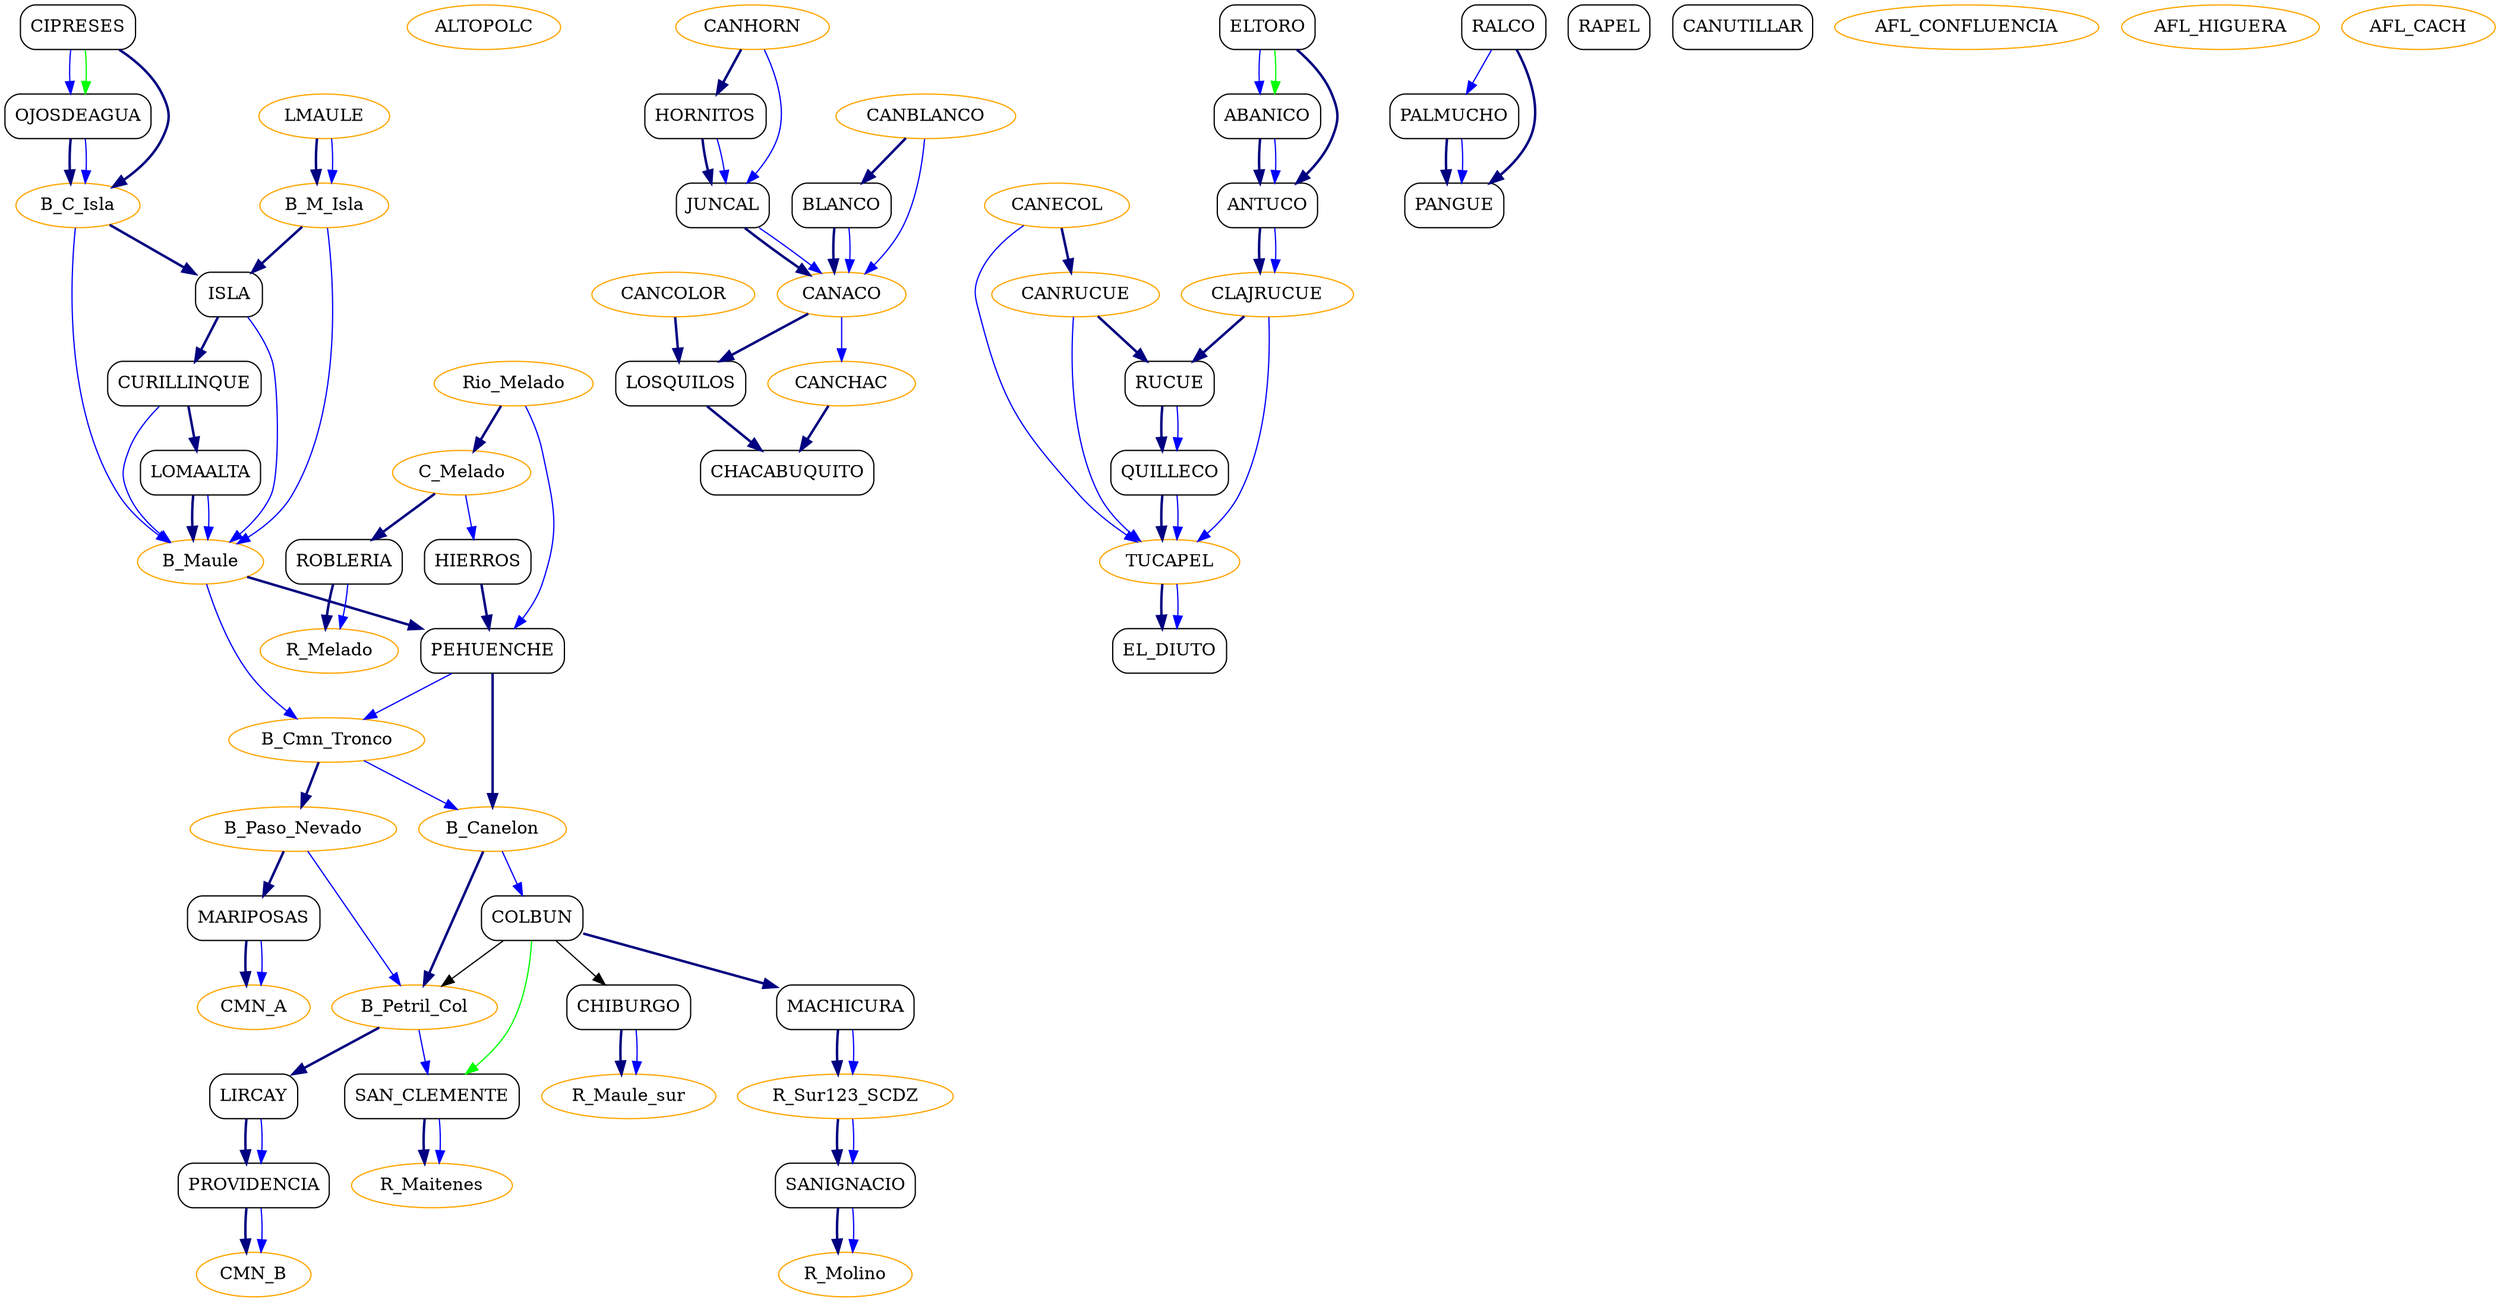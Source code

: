digraph G {
node[shape=ellipse,color=orange,comment="confluence"] B_M_Isla;
node[shape=box,style=rounded,color=black,comment="generator"] OJOSDEAGUA;
node[shape=ellipse,color=orange,comment="confluence"] B_C_Isla;
node[shape=box,style=rounded,color=black,comment="generator"] ISLA;
node[shape=box,style=rounded,color=black,comment="generator"] CURILLINQUE;
node[shape=box,style=rounded,color=black,comment="generator"] LOMAALTA;
node[shape=ellipse,color=orange,comment="confluence"] B_Maule;
node[shape=box,style=rounded,color=black,comment="generator"] SAN_CLEMENTE;
node[shape=ellipse,color=orange,comment="confluence"] Rio_Melado;
node[shape=ellipse,color=orange,comment="confluence"] R_Maitenes;
node[shape=ellipse,color=orange,comment="confluence"] C_Melado;
node[shape=box,style=rounded,color=black,comment="generator"] MACHICURA;
node[shape=box,style=rounded,color=black,comment="generator"] ROBLERIA;
node[shape=ellipse,color=orange,comment="confluence"] R_Sur123_SCDZ;
node[shape=box,style=rounded,color=black,comment="generator"] SANIGNACIO;
node[shape=ellipse,color=orange,comment="confluence"] R_Molino;
node[shape=ellipse,color=orange,comment="confluence"] ALTOPOLC;
node[shape=box,style=rounded,color=black,comment="generator"] BLANCO;
node[shape=box,style=rounded,color=black,comment="generator"] ABANICO;
node[shape=ellipse,color=orange,comment="confluence"] CANACO;
node[shape=box,style=rounded,color=black,comment="generator"] ANTUCO;
node[shape=ellipse,color=orange,comment="confluence"] CANCOLOR;
node[shape=ellipse,color=orange,comment="confluence"] CANECOL;
node[shape=box,style=rounded,color=black,comment="generator"] LOSQUILOS;
node[shape=ellipse,color=orange,comment="confluence"] CANCHAC;
node[shape=box,style=rounded,color=black,comment="generator"] CHACABUQUITO;
node[shape=box,style=rounded,color=black,comment="generator"] PALMUCHO;
node[shape=ellipse,color=orange,comment="confluence"] LMAULE;
node[shape=box,style=rounded,color=black,comment="generator"] MARIPOSAS;
node[shape=box,style=rounded,color=black,comment="generator"] CIPRESES;
node[shape=box,style=rounded,color=black,comment="generator"] LIRCAY;
node[shape=box,style=rounded,color=black,comment="generator"] PEHUENCHE;
node[shape=box,style=rounded,color=black,comment="generator"] PROVIDENCIA;
node[shape=box,style=rounded,color=black,comment="generator"] COLBUN;
node[shape=box,style=rounded,color=black,comment="generator"] ELTORO;
node[shape=box,style=rounded,color=black,comment="generator"] RAPEL;
node[shape=box,style=rounded,color=black,comment="generator"] CANUTILLAR;
node[shape=box,style=rounded,color=black,comment="generator"] RALCO;
node[shape=box,style=rounded,color=black,comment="generator"] PANGUE;
node[shape=ellipse,color=orange,comment="confluence"] R_Melado;
node[shape=box,style=rounded,color=black,comment="generator"] HIERROS;
node[shape=ellipse,color=orange,comment="confluence"] B_Canelon;
node[shape=ellipse,color=orange,comment="confluence"] B_Cmn_Tronco;
node[shape=ellipse,color=orange,comment="confluence"] B_Petril_Col;
node[shape=ellipse,color=orange,comment="confluence"] B_Paso_Nevado;
node[shape=ellipse,color=orange,comment="confluence"] CMN_A;
node[shape=ellipse,color=orange,comment="confluence"] CANRUCUE;
node[shape=ellipse,color=orange,comment="confluence"] CMN_B;
node[shape=ellipse,color=orange,comment="confluence"] CLAJRUCUE;
node[shape=box,style=rounded,color=black,comment="generator"] CHIBURGO;
node[shape=box,style=rounded,color=black,comment="generator"] RUCUE;
node[shape=ellipse,color=orange,comment="confluence"] R_Maule_sur;
node[shape=box,style=rounded,color=black,comment="generator"] QUILLECO;
node[shape=ellipse,color=orange,comment="confluence"] TUCAPEL;
node[shape=box,style=rounded,color=black,comment="generator"] EL_DIUTO;
node[shape=ellipse,color=orange,comment="confluence"] CANHORN;
node[shape=ellipse,color=orange,comment="confluence"] AFL_CONFLUENCIA;
node[shape=box,style=rounded,color=black,comment="generator"] HORNITOS;
node[shape=ellipse,color=orange,comment="confluence"] AFL_HIGUERA;
node[shape=box,style=rounded,color=black,comment="generator"] JUNCAL;
node[shape=ellipse,color=orange,comment="confluence"] AFL_CACH;
node[shape=ellipse,color=orange,comment="confluence"] CANBLANCO;
B_M_Isla -> ISLA [color="navy", penwidth=2];
B_M_Isla -> B_Maule [color="blue", penwidth=1];
OJOSDEAGUA -> B_C_Isla [color="navy", penwidth=2];
OJOSDEAGUA -> B_C_Isla [color="blue", penwidth=1];
B_C_Isla -> ISLA [color="navy", penwidth=2];
B_C_Isla -> B_Maule [color="blue", penwidth=1];
ISLA -> CURILLINQUE [color="navy", penwidth=2];
ISLA -> B_Maule [color="blue", penwidth=1];
CURILLINQUE -> LOMAALTA [color="navy", penwidth=2];
CURILLINQUE -> B_Maule [color="blue", penwidth=1];
LOMAALTA -> B_Maule [color="navy", penwidth=2];
LOMAALTA -> B_Maule [color="blue", penwidth=1];
B_Maule -> PEHUENCHE [color="navy", penwidth=2];
B_Maule -> B_Cmn_Tronco [color="blue", penwidth=1];
SAN_CLEMENTE -> R_Maitenes [color="navy", penwidth=2];
SAN_CLEMENTE -> R_Maitenes [color="blue", penwidth=1];
Rio_Melado -> C_Melado [color="navy", penwidth=2];
Rio_Melado -> PEHUENCHE [color="blue", penwidth=1];
C_Melado -> ROBLERIA [color="navy", penwidth=2];
C_Melado -> HIERROS [color="blue", penwidth=1];
MACHICURA -> R_Sur123_SCDZ [color="navy", penwidth=2];
MACHICURA -> R_Sur123_SCDZ [color="blue", penwidth=1];
ROBLERIA -> R_Melado [color="navy", penwidth=2];
ROBLERIA -> R_Melado [color="blue", penwidth=1];
R_Sur123_SCDZ -> SANIGNACIO [color="navy", penwidth=2];
R_Sur123_SCDZ -> SANIGNACIO [color="blue", penwidth=1];
SANIGNACIO -> R_Molino [color="navy", penwidth=2];
SANIGNACIO -> R_Molino [color="blue", penwidth=1];
BLANCO -> CANACO [color="navy", penwidth=2];
BLANCO -> CANACO [color="blue", penwidth=1];
ABANICO -> ANTUCO [color="navy", penwidth=2];
ABANICO -> ANTUCO [color="blue", penwidth=1];
CANACO -> LOSQUILOS [color="navy", penwidth=2];
CANACO -> CANCHAC [color="blue", penwidth=1];
ANTUCO -> CLAJRUCUE [color="navy", penwidth=2];
ANTUCO -> CLAJRUCUE [color="blue", penwidth=1];
CANCOLOR -> LOSQUILOS [color="navy", penwidth=2];
CANECOL -> CANRUCUE [color="navy", penwidth=2];
CANECOL -> TUCAPEL [color="blue", penwidth=1];
LOSQUILOS -> CHACABUQUITO [color="navy", penwidth=2];
CANCHAC -> CHACABUQUITO [color="navy", penwidth=2];
PALMUCHO -> PANGUE [color="navy", penwidth=2];
PALMUCHO -> PANGUE [color="blue", penwidth=1];
LMAULE -> B_M_Isla [color="navy", penwidth=2];
LMAULE -> B_M_Isla [color="blue", penwidth=1];
MARIPOSAS -> CMN_A [color="navy", penwidth=2];
MARIPOSAS -> CMN_A [color="blue", penwidth=1];
CIPRESES -> B_C_Isla [color="navy", penwidth=2];
CIPRESES -> OJOSDEAGUA [color="blue", penwidth=1];
LIRCAY -> PROVIDENCIA [color="navy", penwidth=2];
LIRCAY -> PROVIDENCIA [color="blue", penwidth=1];
PEHUENCHE -> B_Canelon [color="navy", penwidth=2];
PEHUENCHE -> B_Cmn_Tronco [color="blue", penwidth=1];
PROVIDENCIA -> CMN_B [color="navy", penwidth=2];
PROVIDENCIA -> CMN_B [color="blue", penwidth=1];
COLBUN -> MACHICURA [color="navy", penwidth=2];
ELTORO -> ANTUCO [color="navy", penwidth=2];
ELTORO -> ABANICO [color="blue", penwidth=1];
RALCO -> PANGUE [color="navy", penwidth=2];
RALCO -> PALMUCHO [color="blue", penwidth=1];
HIERROS -> PEHUENCHE [color="navy", penwidth=2];
B_Canelon -> B_Petril_Col [color="navy", penwidth=2];
B_Canelon -> COLBUN [color="blue", penwidth=1];
B_Cmn_Tronco -> B_Paso_Nevado [color="navy", penwidth=2];
B_Cmn_Tronco -> B_Canelon [color="blue", penwidth=1];
B_Petril_Col -> LIRCAY [color="navy", penwidth=2];
B_Petril_Col -> SAN_CLEMENTE [color="blue", penwidth=1];
B_Paso_Nevado -> MARIPOSAS [color="navy", penwidth=2];
B_Paso_Nevado -> B_Petril_Col [color="blue", penwidth=1];
CANRUCUE -> RUCUE [color="navy", penwidth=2];
CANRUCUE -> TUCAPEL [color="blue", penwidth=1];
CLAJRUCUE -> RUCUE [color="navy", penwidth=2];
CLAJRUCUE -> TUCAPEL [color="blue", penwidth=1];
CHIBURGO -> R_Maule_sur [color="navy", penwidth=2];
CHIBURGO -> R_Maule_sur [color="blue", penwidth=1];
RUCUE -> QUILLECO [color="navy", penwidth=2];
RUCUE -> QUILLECO [color="blue", penwidth=1];
QUILLECO -> TUCAPEL [color="navy", penwidth=2];
QUILLECO -> TUCAPEL [color="blue", penwidth=1];
TUCAPEL -> EL_DIUTO [color="navy", penwidth=2];
TUCAPEL -> EL_DIUTO [color="blue", penwidth=1];
CANHORN -> HORNITOS [color="navy", penwidth=2];
CANHORN -> JUNCAL [color="blue", penwidth=1];
HORNITOS -> JUNCAL [color="navy", penwidth=2];
HORNITOS -> JUNCAL [color="blue", penwidth=1];
JUNCAL -> CANACO [color="navy", penwidth=2];
JUNCAL -> CANACO [color="blue", penwidth=1];
CANBLANCO -> BLANCO [color="navy", penwidth=2];
CANBLANCO -> CANACO [color="blue", penwidth=1];
ELTORO -> ABANICO [color="green"];
COLBUN -> SAN_CLEMENTE [color="green"];
CIPRESES -> OJOSDEAGUA [color="green"];
COLBUN -> CHIBURGO [color="black"];
COLBUN -> B_Petril_Col [color="black"];
}
